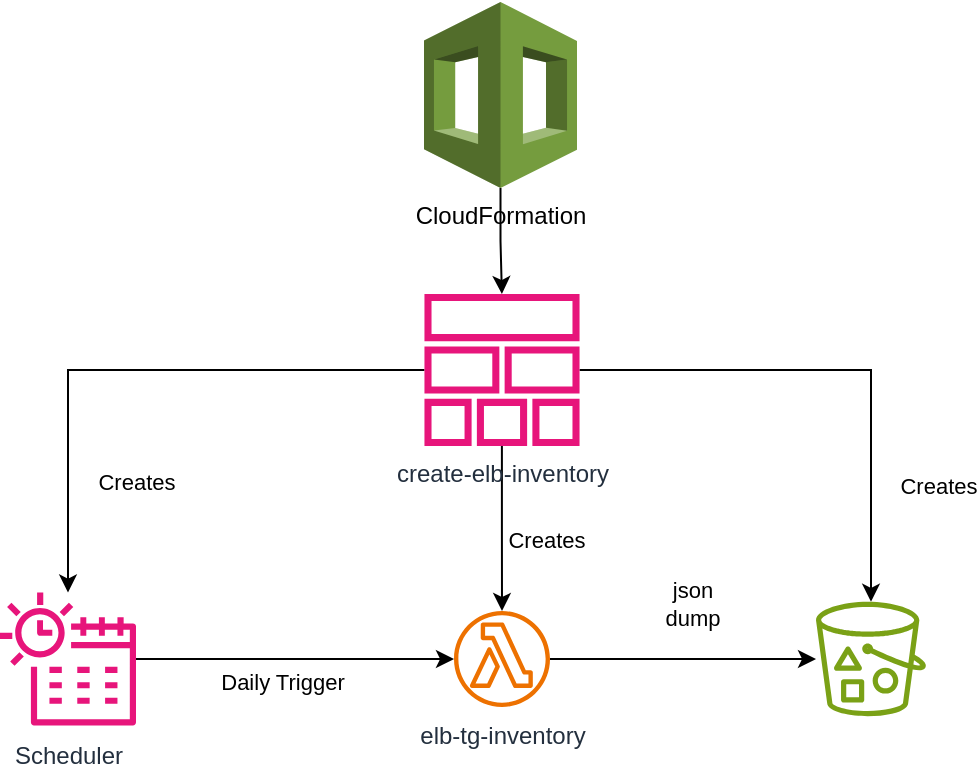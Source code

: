 <mxfile version="26.1.3">
  <diagram name="Page-1" id="SHrb6NawBMlzmM42IM2I">
    <mxGraphModel dx="1434" dy="827" grid="0" gridSize="10" guides="1" tooltips="1" connect="1" arrows="1" fold="1" page="1" pageScale="1" pageWidth="827" pageHeight="583" math="0" shadow="0">
      <root>
        <mxCell id="0" />
        <mxCell id="1" parent="0" />
        <mxCell id="AoI5bQd-lZXyI8cGa38R-3" style="edgeStyle=orthogonalEdgeStyle;rounded=0;orthogonalLoop=1;jettySize=auto;html=1;" edge="1" parent="1" source="AoI5bQd-lZXyI8cGa38R-1" target="AoI5bQd-lZXyI8cGa38R-2">
          <mxGeometry relative="1" as="geometry" />
        </mxCell>
        <mxCell id="AoI5bQd-lZXyI8cGa38R-1" value="CloudFormation" style="outlineConnect=0;dashed=0;verticalLabelPosition=bottom;verticalAlign=top;align=center;html=1;shape=mxgraph.aws3.cloudformation;fillColor=#759C3E;gradientColor=none;" vertex="1" parent="1">
          <mxGeometry x="384" y="90" width="76.5" height="93" as="geometry" />
        </mxCell>
        <mxCell id="AoI5bQd-lZXyI8cGa38R-6" value="Creates" style="edgeStyle=orthogonalEdgeStyle;rounded=0;orthogonalLoop=1;jettySize=auto;html=1;" edge="1" parent="1" source="AoI5bQd-lZXyI8cGa38R-2" target="AoI5bQd-lZXyI8cGa38R-4">
          <mxGeometry x="0.15" y="22" relative="1" as="geometry">
            <mxPoint as="offset" />
          </mxGeometry>
        </mxCell>
        <mxCell id="AoI5bQd-lZXyI8cGa38R-7" value="Creates" style="edgeStyle=orthogonalEdgeStyle;rounded=0;orthogonalLoop=1;jettySize=auto;html=1;" edge="1" parent="1" source="AoI5bQd-lZXyI8cGa38R-2" target="AoI5bQd-lZXyI8cGa38R-5">
          <mxGeometry x="0.618" y="34" relative="1" as="geometry">
            <mxPoint as="offset" />
          </mxGeometry>
        </mxCell>
        <mxCell id="AoI5bQd-lZXyI8cGa38R-11" value="Creates" style="edgeStyle=orthogonalEdgeStyle;rounded=0;orthogonalLoop=1;jettySize=auto;html=1;" edge="1" parent="1" source="AoI5bQd-lZXyI8cGa38R-2" target="AoI5bQd-lZXyI8cGa38R-8">
          <mxGeometry x="0.56" y="33" relative="1" as="geometry">
            <mxPoint as="offset" />
          </mxGeometry>
        </mxCell>
        <mxCell id="AoI5bQd-lZXyI8cGa38R-2" value="create-elb-inventory" style="sketch=0;outlineConnect=0;fontColor=#232F3E;gradientColor=none;fillColor=#E7157B;strokeColor=none;dashed=0;verticalLabelPosition=bottom;verticalAlign=top;align=center;html=1;fontSize=12;fontStyle=0;aspect=fixed;pointerEvents=1;shape=mxgraph.aws4.stack;" vertex="1" parent="1">
          <mxGeometry x="384" y="236" width="78" height="76" as="geometry" />
        </mxCell>
        <mxCell id="AoI5bQd-lZXyI8cGa38R-9" value="json&lt;div&gt;dump&lt;/div&gt;" style="edgeStyle=orthogonalEdgeStyle;rounded=0;orthogonalLoop=1;jettySize=auto;html=1;" edge="1" parent="1" source="AoI5bQd-lZXyI8cGa38R-4" target="AoI5bQd-lZXyI8cGa38R-8">
          <mxGeometry x="0.074" y="29" relative="1" as="geometry">
            <mxPoint y="1" as="offset" />
          </mxGeometry>
        </mxCell>
        <mxCell id="AoI5bQd-lZXyI8cGa38R-4" value="elb-tg-inventory" style="sketch=0;outlineConnect=0;fontColor=#232F3E;gradientColor=none;fillColor=#ED7100;strokeColor=none;dashed=0;verticalLabelPosition=bottom;verticalAlign=top;align=center;html=1;fontSize=12;fontStyle=0;aspect=fixed;pointerEvents=1;shape=mxgraph.aws4.lambda_function;" vertex="1" parent="1">
          <mxGeometry x="399" y="394.5" width="48" height="48" as="geometry" />
        </mxCell>
        <mxCell id="AoI5bQd-lZXyI8cGa38R-10" value="Daily Trigger" style="edgeStyle=orthogonalEdgeStyle;rounded=0;orthogonalLoop=1;jettySize=auto;html=1;" edge="1" parent="1" source="AoI5bQd-lZXyI8cGa38R-5" target="AoI5bQd-lZXyI8cGa38R-4">
          <mxGeometry x="-0.081" y="-11" relative="1" as="geometry">
            <mxPoint as="offset" />
          </mxGeometry>
        </mxCell>
        <mxCell id="AoI5bQd-lZXyI8cGa38R-5" value="Scheduler" style="sketch=0;outlineConnect=0;fontColor=#232F3E;gradientColor=none;fillColor=#E7157B;strokeColor=none;dashed=0;verticalLabelPosition=bottom;verticalAlign=top;align=center;html=1;fontSize=12;fontStyle=0;aspect=fixed;pointerEvents=1;shape=mxgraph.aws4.eventbridge_scheduler;" vertex="1" parent="1">
          <mxGeometry x="172" y="384.5" width="68" height="68" as="geometry" />
        </mxCell>
        <mxCell id="AoI5bQd-lZXyI8cGa38R-8" value="" style="sketch=0;outlineConnect=0;fontColor=#232F3E;gradientColor=none;fillColor=#7AA116;strokeColor=none;dashed=0;verticalLabelPosition=bottom;verticalAlign=top;align=center;html=1;fontSize=12;fontStyle=0;aspect=fixed;pointerEvents=1;shape=mxgraph.aws4.bucket_with_objects;" vertex="1" parent="1">
          <mxGeometry x="580" y="389.9" width="55" height="57.2" as="geometry" />
        </mxCell>
      </root>
    </mxGraphModel>
  </diagram>
</mxfile>

